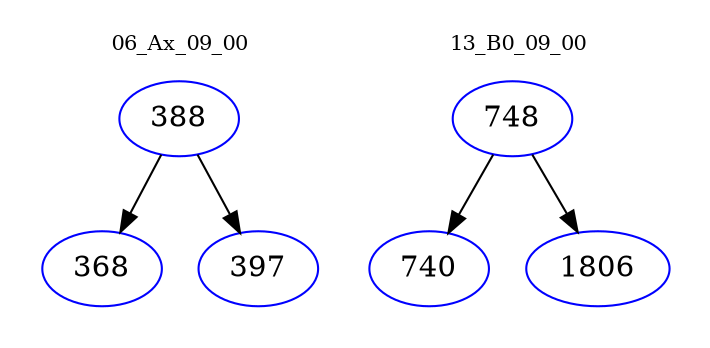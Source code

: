 digraph{
subgraph cluster_0 {
color = white
label = "06_Ax_09_00";
fontsize=10;
T0_388 [label="388", color="blue"]
T0_388 -> T0_368 [color="black"]
T0_368 [label="368", color="blue"]
T0_388 -> T0_397 [color="black"]
T0_397 [label="397", color="blue"]
}
subgraph cluster_1 {
color = white
label = "13_B0_09_00";
fontsize=10;
T1_748 [label="748", color="blue"]
T1_748 -> T1_740 [color="black"]
T1_740 [label="740", color="blue"]
T1_748 -> T1_1806 [color="black"]
T1_1806 [label="1806", color="blue"]
}
}
